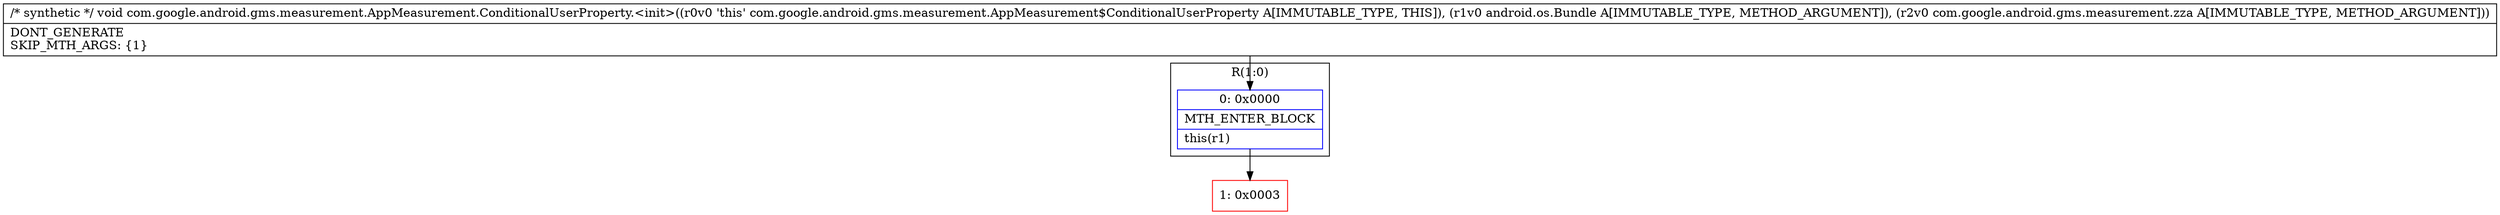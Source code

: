 digraph "CFG forcom.google.android.gms.measurement.AppMeasurement.ConditionalUserProperty.\<init\>(Landroid\/os\/Bundle;Lcom\/google\/android\/gms\/measurement\/zza;)V" {
subgraph cluster_Region_966390859 {
label = "R(1:0)";
node [shape=record,color=blue];
Node_0 [shape=record,label="{0\:\ 0x0000|MTH_ENTER_BLOCK\l|this(r1)\l}"];
}
Node_1 [shape=record,color=red,label="{1\:\ 0x0003}"];
MethodNode[shape=record,label="{\/* synthetic *\/ void com.google.android.gms.measurement.AppMeasurement.ConditionalUserProperty.\<init\>((r0v0 'this' com.google.android.gms.measurement.AppMeasurement$ConditionalUserProperty A[IMMUTABLE_TYPE, THIS]), (r1v0 android.os.Bundle A[IMMUTABLE_TYPE, METHOD_ARGUMENT]), (r2v0 com.google.android.gms.measurement.zza A[IMMUTABLE_TYPE, METHOD_ARGUMENT]))  | DONT_GENERATE\lSKIP_MTH_ARGS: \{1\}\l}"];
MethodNode -> Node_0;
Node_0 -> Node_1;
}

